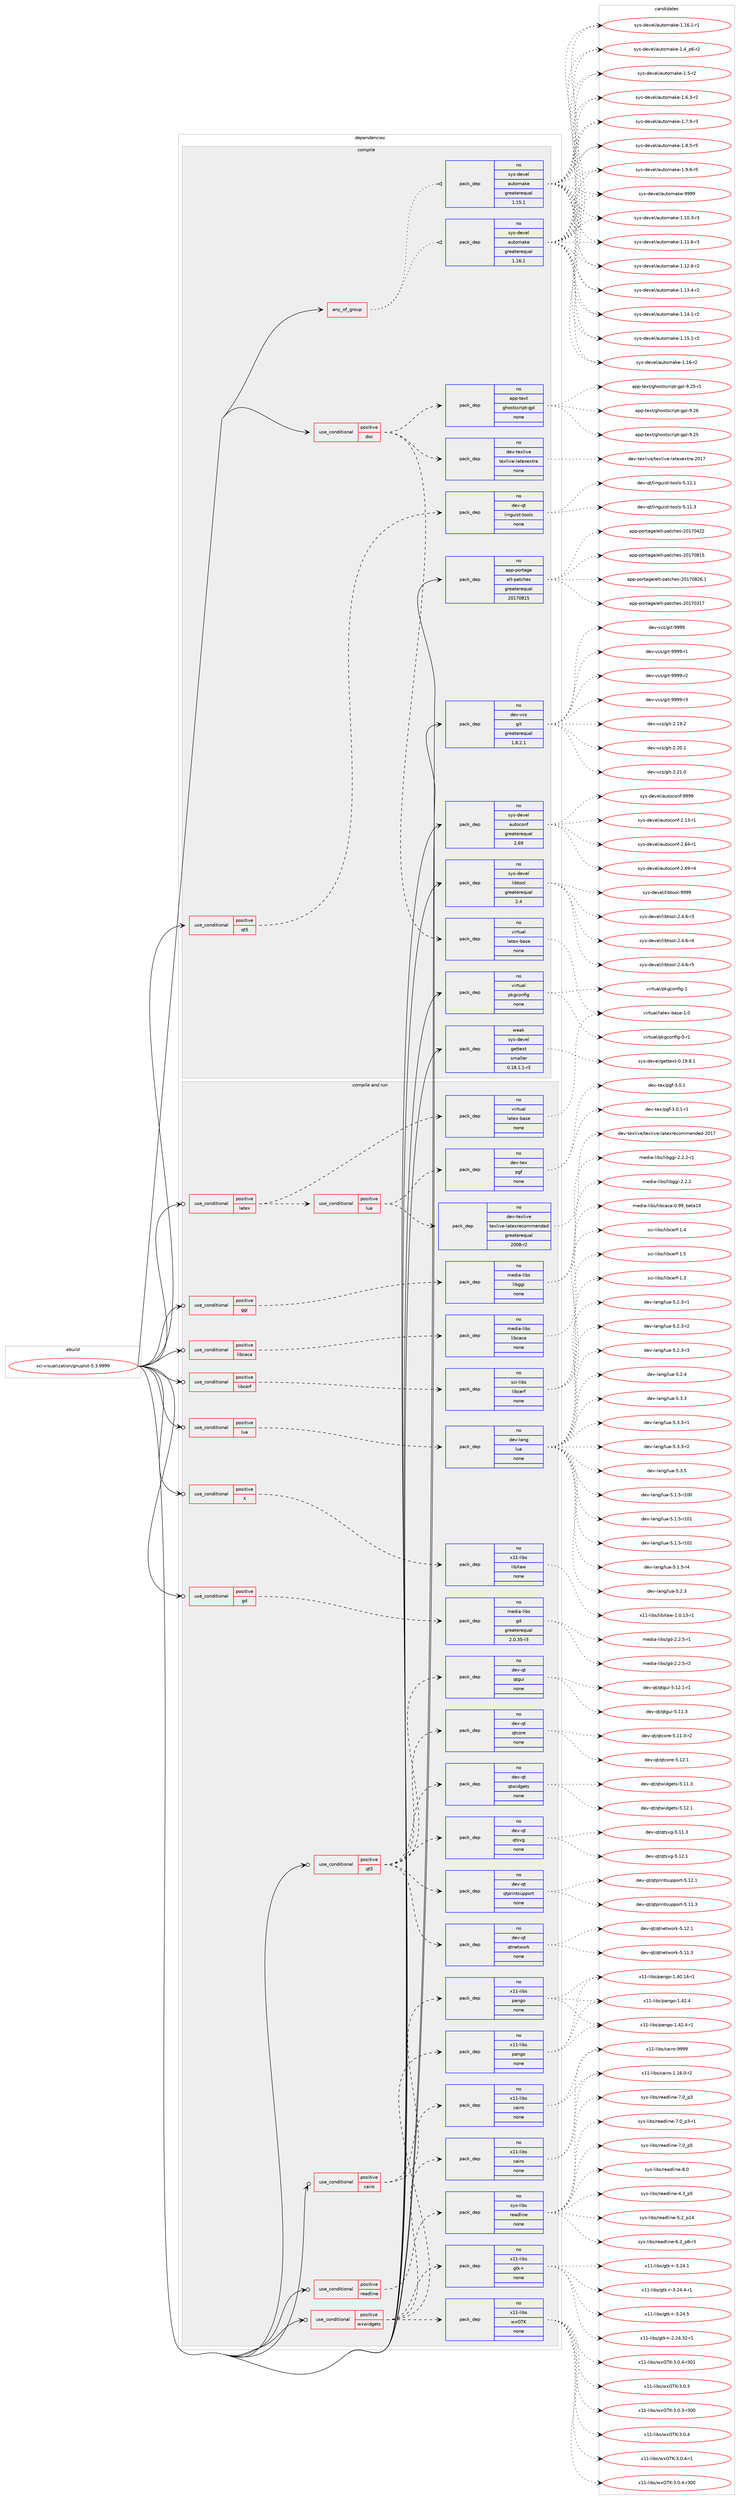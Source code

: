 digraph prolog {

# *************
# Graph options
# *************

newrank=true;
concentrate=true;
compound=true;
graph [rankdir=LR,fontname=Helvetica,fontsize=10,ranksep=1.5];#, ranksep=2.5, nodesep=0.2];
edge  [arrowhead=vee];
node  [fontname=Helvetica,fontsize=10];

# **********
# The ebuild
# **********

subgraph cluster_leftcol {
color=gray;
rank=same;
label=<<i>ebuild</i>>;
id [label="sci-visualization/gnuplot-5.3.9999", color=red, width=4, href="../sci-visualization/gnuplot-5.3.9999.svg"];
}

# ****************
# The dependencies
# ****************

subgraph cluster_midcol {
color=gray;
label=<<i>dependencies</i>>;
subgraph cluster_compile {
fillcolor="#eeeeee";
style=filled;
label=<<i>compile</i>>;
subgraph any27059 {
dependency1701945 [label=<<TABLE BORDER="0" CELLBORDER="1" CELLSPACING="0" CELLPADDING="4"><TR><TD CELLPADDING="10">any_of_group</TD></TR></TABLE>>, shape=none, color=red];subgraph pack1218554 {
dependency1701946 [label=<<TABLE BORDER="0" CELLBORDER="1" CELLSPACING="0" CELLPADDING="4" WIDTH="220"><TR><TD ROWSPAN="6" CELLPADDING="30">pack_dep</TD></TR><TR><TD WIDTH="110">no</TD></TR><TR><TD>sys-devel</TD></TR><TR><TD>automake</TD></TR><TR><TD>greaterequal</TD></TR><TR><TD>1.16.1</TD></TR></TABLE>>, shape=none, color=blue];
}
dependency1701945:e -> dependency1701946:w [weight=20,style="dotted",arrowhead="oinv"];
subgraph pack1218555 {
dependency1701947 [label=<<TABLE BORDER="0" CELLBORDER="1" CELLSPACING="0" CELLPADDING="4" WIDTH="220"><TR><TD ROWSPAN="6" CELLPADDING="30">pack_dep</TD></TR><TR><TD WIDTH="110">no</TD></TR><TR><TD>sys-devel</TD></TR><TR><TD>automake</TD></TR><TR><TD>greaterequal</TD></TR><TR><TD>1.15.1</TD></TR></TABLE>>, shape=none, color=blue];
}
dependency1701945:e -> dependency1701947:w [weight=20,style="dotted",arrowhead="oinv"];
}
id:e -> dependency1701945:w [weight=20,style="solid",arrowhead="vee"];
subgraph cond455480 {
dependency1701948 [label=<<TABLE BORDER="0" CELLBORDER="1" CELLSPACING="0" CELLPADDING="4"><TR><TD ROWSPAN="3" CELLPADDING="10">use_conditional</TD></TR><TR><TD>positive</TD></TR><TR><TD>doc</TD></TR></TABLE>>, shape=none, color=red];
subgraph pack1218556 {
dependency1701949 [label=<<TABLE BORDER="0" CELLBORDER="1" CELLSPACING="0" CELLPADDING="4" WIDTH="220"><TR><TD ROWSPAN="6" CELLPADDING="30">pack_dep</TD></TR><TR><TD WIDTH="110">no</TD></TR><TR><TD>virtual</TD></TR><TR><TD>latex-base</TD></TR><TR><TD>none</TD></TR><TR><TD></TD></TR></TABLE>>, shape=none, color=blue];
}
dependency1701948:e -> dependency1701949:w [weight=20,style="dashed",arrowhead="vee"];
subgraph pack1218557 {
dependency1701950 [label=<<TABLE BORDER="0" CELLBORDER="1" CELLSPACING="0" CELLPADDING="4" WIDTH="220"><TR><TD ROWSPAN="6" CELLPADDING="30">pack_dep</TD></TR><TR><TD WIDTH="110">no</TD></TR><TR><TD>dev-texlive</TD></TR><TR><TD>texlive-latexextra</TD></TR><TR><TD>none</TD></TR><TR><TD></TD></TR></TABLE>>, shape=none, color=blue];
}
dependency1701948:e -> dependency1701950:w [weight=20,style="dashed",arrowhead="vee"];
subgraph pack1218558 {
dependency1701951 [label=<<TABLE BORDER="0" CELLBORDER="1" CELLSPACING="0" CELLPADDING="4" WIDTH="220"><TR><TD ROWSPAN="6" CELLPADDING="30">pack_dep</TD></TR><TR><TD WIDTH="110">no</TD></TR><TR><TD>app-text</TD></TR><TR><TD>ghostscript-gpl</TD></TR><TR><TD>none</TD></TR><TR><TD></TD></TR></TABLE>>, shape=none, color=blue];
}
dependency1701948:e -> dependency1701951:w [weight=20,style="dashed",arrowhead="vee"];
}
id:e -> dependency1701948:w [weight=20,style="solid",arrowhead="vee"];
subgraph cond455481 {
dependency1701952 [label=<<TABLE BORDER="0" CELLBORDER="1" CELLSPACING="0" CELLPADDING="4"><TR><TD ROWSPAN="3" CELLPADDING="10">use_conditional</TD></TR><TR><TD>positive</TD></TR><TR><TD>qt5</TD></TR></TABLE>>, shape=none, color=red];
subgraph pack1218559 {
dependency1701953 [label=<<TABLE BORDER="0" CELLBORDER="1" CELLSPACING="0" CELLPADDING="4" WIDTH="220"><TR><TD ROWSPAN="6" CELLPADDING="30">pack_dep</TD></TR><TR><TD WIDTH="110">no</TD></TR><TR><TD>dev-qt</TD></TR><TR><TD>linguist-tools</TD></TR><TR><TD>none</TD></TR><TR><TD></TD></TR></TABLE>>, shape=none, color=blue];
}
dependency1701952:e -> dependency1701953:w [weight=20,style="dashed",arrowhead="vee"];
}
id:e -> dependency1701952:w [weight=20,style="solid",arrowhead="vee"];
subgraph pack1218560 {
dependency1701954 [label=<<TABLE BORDER="0" CELLBORDER="1" CELLSPACING="0" CELLPADDING="4" WIDTH="220"><TR><TD ROWSPAN="6" CELLPADDING="30">pack_dep</TD></TR><TR><TD WIDTH="110">no</TD></TR><TR><TD>app-portage</TD></TR><TR><TD>elt-patches</TD></TR><TR><TD>greaterequal</TD></TR><TR><TD>20170815</TD></TR></TABLE>>, shape=none, color=blue];
}
id:e -> dependency1701954:w [weight=20,style="solid",arrowhead="vee"];
subgraph pack1218561 {
dependency1701955 [label=<<TABLE BORDER="0" CELLBORDER="1" CELLSPACING="0" CELLPADDING="4" WIDTH="220"><TR><TD ROWSPAN="6" CELLPADDING="30">pack_dep</TD></TR><TR><TD WIDTH="110">no</TD></TR><TR><TD>dev-vcs</TD></TR><TR><TD>git</TD></TR><TR><TD>greaterequal</TD></TR><TR><TD>1.8.2.1</TD></TR></TABLE>>, shape=none, color=blue];
}
id:e -> dependency1701955:w [weight=20,style="solid",arrowhead="vee"];
subgraph pack1218562 {
dependency1701956 [label=<<TABLE BORDER="0" CELLBORDER="1" CELLSPACING="0" CELLPADDING="4" WIDTH="220"><TR><TD ROWSPAN="6" CELLPADDING="30">pack_dep</TD></TR><TR><TD WIDTH="110">no</TD></TR><TR><TD>sys-devel</TD></TR><TR><TD>autoconf</TD></TR><TR><TD>greaterequal</TD></TR><TR><TD>2.69</TD></TR></TABLE>>, shape=none, color=blue];
}
id:e -> dependency1701956:w [weight=20,style="solid",arrowhead="vee"];
subgraph pack1218563 {
dependency1701957 [label=<<TABLE BORDER="0" CELLBORDER="1" CELLSPACING="0" CELLPADDING="4" WIDTH="220"><TR><TD ROWSPAN="6" CELLPADDING="30">pack_dep</TD></TR><TR><TD WIDTH="110">no</TD></TR><TR><TD>sys-devel</TD></TR><TR><TD>libtool</TD></TR><TR><TD>greaterequal</TD></TR><TR><TD>2.4</TD></TR></TABLE>>, shape=none, color=blue];
}
id:e -> dependency1701957:w [weight=20,style="solid",arrowhead="vee"];
subgraph pack1218564 {
dependency1701958 [label=<<TABLE BORDER="0" CELLBORDER="1" CELLSPACING="0" CELLPADDING="4" WIDTH="220"><TR><TD ROWSPAN="6" CELLPADDING="30">pack_dep</TD></TR><TR><TD WIDTH="110">no</TD></TR><TR><TD>virtual</TD></TR><TR><TD>pkgconfig</TD></TR><TR><TD>none</TD></TR><TR><TD></TD></TR></TABLE>>, shape=none, color=blue];
}
id:e -> dependency1701958:w [weight=20,style="solid",arrowhead="vee"];
subgraph pack1218565 {
dependency1701959 [label=<<TABLE BORDER="0" CELLBORDER="1" CELLSPACING="0" CELLPADDING="4" WIDTH="220"><TR><TD ROWSPAN="6" CELLPADDING="30">pack_dep</TD></TR><TR><TD WIDTH="110">weak</TD></TR><TR><TD>sys-devel</TD></TR><TR><TD>gettext</TD></TR><TR><TD>smaller</TD></TR><TR><TD>0.18.1.1-r3</TD></TR></TABLE>>, shape=none, color=blue];
}
id:e -> dependency1701959:w [weight=20,style="solid",arrowhead="vee"];
}
subgraph cluster_compileandrun {
fillcolor="#eeeeee";
style=filled;
label=<<i>compile and run</i>>;
subgraph cond455482 {
dependency1701960 [label=<<TABLE BORDER="0" CELLBORDER="1" CELLSPACING="0" CELLPADDING="4"><TR><TD ROWSPAN="3" CELLPADDING="10">use_conditional</TD></TR><TR><TD>positive</TD></TR><TR><TD>X</TD></TR></TABLE>>, shape=none, color=red];
subgraph pack1218566 {
dependency1701961 [label=<<TABLE BORDER="0" CELLBORDER="1" CELLSPACING="0" CELLPADDING="4" WIDTH="220"><TR><TD ROWSPAN="6" CELLPADDING="30">pack_dep</TD></TR><TR><TD WIDTH="110">no</TD></TR><TR><TD>x11-libs</TD></TR><TR><TD>libXaw</TD></TR><TR><TD>none</TD></TR><TR><TD></TD></TR></TABLE>>, shape=none, color=blue];
}
dependency1701960:e -> dependency1701961:w [weight=20,style="dashed",arrowhead="vee"];
}
id:e -> dependency1701960:w [weight=20,style="solid",arrowhead="odotvee"];
subgraph cond455483 {
dependency1701962 [label=<<TABLE BORDER="0" CELLBORDER="1" CELLSPACING="0" CELLPADDING="4"><TR><TD ROWSPAN="3" CELLPADDING="10">use_conditional</TD></TR><TR><TD>positive</TD></TR><TR><TD>cairo</TD></TR></TABLE>>, shape=none, color=red];
subgraph pack1218567 {
dependency1701963 [label=<<TABLE BORDER="0" CELLBORDER="1" CELLSPACING="0" CELLPADDING="4" WIDTH="220"><TR><TD ROWSPAN="6" CELLPADDING="30">pack_dep</TD></TR><TR><TD WIDTH="110">no</TD></TR><TR><TD>x11-libs</TD></TR><TR><TD>cairo</TD></TR><TR><TD>none</TD></TR><TR><TD></TD></TR></TABLE>>, shape=none, color=blue];
}
dependency1701962:e -> dependency1701963:w [weight=20,style="dashed",arrowhead="vee"];
subgraph pack1218568 {
dependency1701964 [label=<<TABLE BORDER="0" CELLBORDER="1" CELLSPACING="0" CELLPADDING="4" WIDTH="220"><TR><TD ROWSPAN="6" CELLPADDING="30">pack_dep</TD></TR><TR><TD WIDTH="110">no</TD></TR><TR><TD>x11-libs</TD></TR><TR><TD>pango</TD></TR><TR><TD>none</TD></TR><TR><TD></TD></TR></TABLE>>, shape=none, color=blue];
}
dependency1701962:e -> dependency1701964:w [weight=20,style="dashed",arrowhead="vee"];
}
id:e -> dependency1701962:w [weight=20,style="solid",arrowhead="odotvee"];
subgraph cond455484 {
dependency1701965 [label=<<TABLE BORDER="0" CELLBORDER="1" CELLSPACING="0" CELLPADDING="4"><TR><TD ROWSPAN="3" CELLPADDING="10">use_conditional</TD></TR><TR><TD>positive</TD></TR><TR><TD>gd</TD></TR></TABLE>>, shape=none, color=red];
subgraph pack1218569 {
dependency1701966 [label=<<TABLE BORDER="0" CELLBORDER="1" CELLSPACING="0" CELLPADDING="4" WIDTH="220"><TR><TD ROWSPAN="6" CELLPADDING="30">pack_dep</TD></TR><TR><TD WIDTH="110">no</TD></TR><TR><TD>media-libs</TD></TR><TR><TD>gd</TD></TR><TR><TD>greaterequal</TD></TR><TR><TD>2.0.35-r3</TD></TR></TABLE>>, shape=none, color=blue];
}
dependency1701965:e -> dependency1701966:w [weight=20,style="dashed",arrowhead="vee"];
}
id:e -> dependency1701965:w [weight=20,style="solid",arrowhead="odotvee"];
subgraph cond455485 {
dependency1701967 [label=<<TABLE BORDER="0" CELLBORDER="1" CELLSPACING="0" CELLPADDING="4"><TR><TD ROWSPAN="3" CELLPADDING="10">use_conditional</TD></TR><TR><TD>positive</TD></TR><TR><TD>ggi</TD></TR></TABLE>>, shape=none, color=red];
subgraph pack1218570 {
dependency1701968 [label=<<TABLE BORDER="0" CELLBORDER="1" CELLSPACING="0" CELLPADDING="4" WIDTH="220"><TR><TD ROWSPAN="6" CELLPADDING="30">pack_dep</TD></TR><TR><TD WIDTH="110">no</TD></TR><TR><TD>media-libs</TD></TR><TR><TD>libggi</TD></TR><TR><TD>none</TD></TR><TR><TD></TD></TR></TABLE>>, shape=none, color=blue];
}
dependency1701967:e -> dependency1701968:w [weight=20,style="dashed",arrowhead="vee"];
}
id:e -> dependency1701967:w [weight=20,style="solid",arrowhead="odotvee"];
subgraph cond455486 {
dependency1701969 [label=<<TABLE BORDER="0" CELLBORDER="1" CELLSPACING="0" CELLPADDING="4"><TR><TD ROWSPAN="3" CELLPADDING="10">use_conditional</TD></TR><TR><TD>positive</TD></TR><TR><TD>latex</TD></TR></TABLE>>, shape=none, color=red];
subgraph pack1218571 {
dependency1701970 [label=<<TABLE BORDER="0" CELLBORDER="1" CELLSPACING="0" CELLPADDING="4" WIDTH="220"><TR><TD ROWSPAN="6" CELLPADDING="30">pack_dep</TD></TR><TR><TD WIDTH="110">no</TD></TR><TR><TD>virtual</TD></TR><TR><TD>latex-base</TD></TR><TR><TD>none</TD></TR><TR><TD></TD></TR></TABLE>>, shape=none, color=blue];
}
dependency1701969:e -> dependency1701970:w [weight=20,style="dashed",arrowhead="vee"];
subgraph cond455487 {
dependency1701971 [label=<<TABLE BORDER="0" CELLBORDER="1" CELLSPACING="0" CELLPADDING="4"><TR><TD ROWSPAN="3" CELLPADDING="10">use_conditional</TD></TR><TR><TD>positive</TD></TR><TR><TD>lua</TD></TR></TABLE>>, shape=none, color=red];
subgraph pack1218572 {
dependency1701972 [label=<<TABLE BORDER="0" CELLBORDER="1" CELLSPACING="0" CELLPADDING="4" WIDTH="220"><TR><TD ROWSPAN="6" CELLPADDING="30">pack_dep</TD></TR><TR><TD WIDTH="110">no</TD></TR><TR><TD>dev-tex</TD></TR><TR><TD>pgf</TD></TR><TR><TD>none</TD></TR><TR><TD></TD></TR></TABLE>>, shape=none, color=blue];
}
dependency1701971:e -> dependency1701972:w [weight=20,style="dashed",arrowhead="vee"];
subgraph pack1218573 {
dependency1701973 [label=<<TABLE BORDER="0" CELLBORDER="1" CELLSPACING="0" CELLPADDING="4" WIDTH="220"><TR><TD ROWSPAN="6" CELLPADDING="30">pack_dep</TD></TR><TR><TD WIDTH="110">no</TD></TR><TR><TD>dev-texlive</TD></TR><TR><TD>texlive-latexrecommended</TD></TR><TR><TD>greaterequal</TD></TR><TR><TD>2008-r2</TD></TR></TABLE>>, shape=none, color=blue];
}
dependency1701971:e -> dependency1701973:w [weight=20,style="dashed",arrowhead="vee"];
}
dependency1701969:e -> dependency1701971:w [weight=20,style="dashed",arrowhead="vee"];
}
id:e -> dependency1701969:w [weight=20,style="solid",arrowhead="odotvee"];
subgraph cond455488 {
dependency1701974 [label=<<TABLE BORDER="0" CELLBORDER="1" CELLSPACING="0" CELLPADDING="4"><TR><TD ROWSPAN="3" CELLPADDING="10">use_conditional</TD></TR><TR><TD>positive</TD></TR><TR><TD>libcaca</TD></TR></TABLE>>, shape=none, color=red];
subgraph pack1218574 {
dependency1701975 [label=<<TABLE BORDER="0" CELLBORDER="1" CELLSPACING="0" CELLPADDING="4" WIDTH="220"><TR><TD ROWSPAN="6" CELLPADDING="30">pack_dep</TD></TR><TR><TD WIDTH="110">no</TD></TR><TR><TD>media-libs</TD></TR><TR><TD>libcaca</TD></TR><TR><TD>none</TD></TR><TR><TD></TD></TR></TABLE>>, shape=none, color=blue];
}
dependency1701974:e -> dependency1701975:w [weight=20,style="dashed",arrowhead="vee"];
}
id:e -> dependency1701974:w [weight=20,style="solid",arrowhead="odotvee"];
subgraph cond455489 {
dependency1701976 [label=<<TABLE BORDER="0" CELLBORDER="1" CELLSPACING="0" CELLPADDING="4"><TR><TD ROWSPAN="3" CELLPADDING="10">use_conditional</TD></TR><TR><TD>positive</TD></TR><TR><TD>libcerf</TD></TR></TABLE>>, shape=none, color=red];
subgraph pack1218575 {
dependency1701977 [label=<<TABLE BORDER="0" CELLBORDER="1" CELLSPACING="0" CELLPADDING="4" WIDTH="220"><TR><TD ROWSPAN="6" CELLPADDING="30">pack_dep</TD></TR><TR><TD WIDTH="110">no</TD></TR><TR><TD>sci-libs</TD></TR><TR><TD>libcerf</TD></TR><TR><TD>none</TD></TR><TR><TD></TD></TR></TABLE>>, shape=none, color=blue];
}
dependency1701976:e -> dependency1701977:w [weight=20,style="dashed",arrowhead="vee"];
}
id:e -> dependency1701976:w [weight=20,style="solid",arrowhead="odotvee"];
subgraph cond455490 {
dependency1701978 [label=<<TABLE BORDER="0" CELLBORDER="1" CELLSPACING="0" CELLPADDING="4"><TR><TD ROWSPAN="3" CELLPADDING="10">use_conditional</TD></TR><TR><TD>positive</TD></TR><TR><TD>lua</TD></TR></TABLE>>, shape=none, color=red];
subgraph pack1218576 {
dependency1701979 [label=<<TABLE BORDER="0" CELLBORDER="1" CELLSPACING="0" CELLPADDING="4" WIDTH="220"><TR><TD ROWSPAN="6" CELLPADDING="30">pack_dep</TD></TR><TR><TD WIDTH="110">no</TD></TR><TR><TD>dev-lang</TD></TR><TR><TD>lua</TD></TR><TR><TD>none</TD></TR><TR><TD></TD></TR></TABLE>>, shape=none, color=blue];
}
dependency1701978:e -> dependency1701979:w [weight=20,style="dashed",arrowhead="vee"];
}
id:e -> dependency1701978:w [weight=20,style="solid",arrowhead="odotvee"];
subgraph cond455491 {
dependency1701980 [label=<<TABLE BORDER="0" CELLBORDER="1" CELLSPACING="0" CELLPADDING="4"><TR><TD ROWSPAN="3" CELLPADDING="10">use_conditional</TD></TR><TR><TD>positive</TD></TR><TR><TD>qt5</TD></TR></TABLE>>, shape=none, color=red];
subgraph pack1218577 {
dependency1701981 [label=<<TABLE BORDER="0" CELLBORDER="1" CELLSPACING="0" CELLPADDING="4" WIDTH="220"><TR><TD ROWSPAN="6" CELLPADDING="30">pack_dep</TD></TR><TR><TD WIDTH="110">no</TD></TR><TR><TD>dev-qt</TD></TR><TR><TD>qtcore</TD></TR><TR><TD>none</TD></TR><TR><TD></TD></TR></TABLE>>, shape=none, color=blue];
}
dependency1701980:e -> dependency1701981:w [weight=20,style="dashed",arrowhead="vee"];
subgraph pack1218578 {
dependency1701982 [label=<<TABLE BORDER="0" CELLBORDER="1" CELLSPACING="0" CELLPADDING="4" WIDTH="220"><TR><TD ROWSPAN="6" CELLPADDING="30">pack_dep</TD></TR><TR><TD WIDTH="110">no</TD></TR><TR><TD>dev-qt</TD></TR><TR><TD>qtgui</TD></TR><TR><TD>none</TD></TR><TR><TD></TD></TR></TABLE>>, shape=none, color=blue];
}
dependency1701980:e -> dependency1701982:w [weight=20,style="dashed",arrowhead="vee"];
subgraph pack1218579 {
dependency1701983 [label=<<TABLE BORDER="0" CELLBORDER="1" CELLSPACING="0" CELLPADDING="4" WIDTH="220"><TR><TD ROWSPAN="6" CELLPADDING="30">pack_dep</TD></TR><TR><TD WIDTH="110">no</TD></TR><TR><TD>dev-qt</TD></TR><TR><TD>qtnetwork</TD></TR><TR><TD>none</TD></TR><TR><TD></TD></TR></TABLE>>, shape=none, color=blue];
}
dependency1701980:e -> dependency1701983:w [weight=20,style="dashed",arrowhead="vee"];
subgraph pack1218580 {
dependency1701984 [label=<<TABLE BORDER="0" CELLBORDER="1" CELLSPACING="0" CELLPADDING="4" WIDTH="220"><TR><TD ROWSPAN="6" CELLPADDING="30">pack_dep</TD></TR><TR><TD WIDTH="110">no</TD></TR><TR><TD>dev-qt</TD></TR><TR><TD>qtprintsupport</TD></TR><TR><TD>none</TD></TR><TR><TD></TD></TR></TABLE>>, shape=none, color=blue];
}
dependency1701980:e -> dependency1701984:w [weight=20,style="dashed",arrowhead="vee"];
subgraph pack1218581 {
dependency1701985 [label=<<TABLE BORDER="0" CELLBORDER="1" CELLSPACING="0" CELLPADDING="4" WIDTH="220"><TR><TD ROWSPAN="6" CELLPADDING="30">pack_dep</TD></TR><TR><TD WIDTH="110">no</TD></TR><TR><TD>dev-qt</TD></TR><TR><TD>qtsvg</TD></TR><TR><TD>none</TD></TR><TR><TD></TD></TR></TABLE>>, shape=none, color=blue];
}
dependency1701980:e -> dependency1701985:w [weight=20,style="dashed",arrowhead="vee"];
subgraph pack1218582 {
dependency1701986 [label=<<TABLE BORDER="0" CELLBORDER="1" CELLSPACING="0" CELLPADDING="4" WIDTH="220"><TR><TD ROWSPAN="6" CELLPADDING="30">pack_dep</TD></TR><TR><TD WIDTH="110">no</TD></TR><TR><TD>dev-qt</TD></TR><TR><TD>qtwidgets</TD></TR><TR><TD>none</TD></TR><TR><TD></TD></TR></TABLE>>, shape=none, color=blue];
}
dependency1701980:e -> dependency1701986:w [weight=20,style="dashed",arrowhead="vee"];
}
id:e -> dependency1701980:w [weight=20,style="solid",arrowhead="odotvee"];
subgraph cond455492 {
dependency1701987 [label=<<TABLE BORDER="0" CELLBORDER="1" CELLSPACING="0" CELLPADDING="4"><TR><TD ROWSPAN="3" CELLPADDING="10">use_conditional</TD></TR><TR><TD>positive</TD></TR><TR><TD>readline</TD></TR></TABLE>>, shape=none, color=red];
subgraph pack1218583 {
dependency1701988 [label=<<TABLE BORDER="0" CELLBORDER="1" CELLSPACING="0" CELLPADDING="4" WIDTH="220"><TR><TD ROWSPAN="6" CELLPADDING="30">pack_dep</TD></TR><TR><TD WIDTH="110">no</TD></TR><TR><TD>sys-libs</TD></TR><TR><TD>readline</TD></TR><TR><TD>none</TD></TR><TR><TD></TD></TR></TABLE>>, shape=none, color=blue];
}
dependency1701987:e -> dependency1701988:w [weight=20,style="dashed",arrowhead="vee"];
}
id:e -> dependency1701987:w [weight=20,style="solid",arrowhead="odotvee"];
subgraph cond455493 {
dependency1701989 [label=<<TABLE BORDER="0" CELLBORDER="1" CELLSPACING="0" CELLPADDING="4"><TR><TD ROWSPAN="3" CELLPADDING="10">use_conditional</TD></TR><TR><TD>positive</TD></TR><TR><TD>wxwidgets</TD></TR></TABLE>>, shape=none, color=red];
subgraph pack1218584 {
dependency1701990 [label=<<TABLE BORDER="0" CELLBORDER="1" CELLSPACING="0" CELLPADDING="4" WIDTH="220"><TR><TD ROWSPAN="6" CELLPADDING="30">pack_dep</TD></TR><TR><TD WIDTH="110">no</TD></TR><TR><TD>x11-libs</TD></TR><TR><TD>wxGTK</TD></TR><TR><TD>none</TD></TR><TR><TD></TD></TR></TABLE>>, shape=none, color=blue];
}
dependency1701989:e -> dependency1701990:w [weight=20,style="dashed",arrowhead="vee"];
subgraph pack1218585 {
dependency1701991 [label=<<TABLE BORDER="0" CELLBORDER="1" CELLSPACING="0" CELLPADDING="4" WIDTH="220"><TR><TD ROWSPAN="6" CELLPADDING="30">pack_dep</TD></TR><TR><TD WIDTH="110">no</TD></TR><TR><TD>x11-libs</TD></TR><TR><TD>cairo</TD></TR><TR><TD>none</TD></TR><TR><TD></TD></TR></TABLE>>, shape=none, color=blue];
}
dependency1701989:e -> dependency1701991:w [weight=20,style="dashed",arrowhead="vee"];
subgraph pack1218586 {
dependency1701992 [label=<<TABLE BORDER="0" CELLBORDER="1" CELLSPACING="0" CELLPADDING="4" WIDTH="220"><TR><TD ROWSPAN="6" CELLPADDING="30">pack_dep</TD></TR><TR><TD WIDTH="110">no</TD></TR><TR><TD>x11-libs</TD></TR><TR><TD>pango</TD></TR><TR><TD>none</TD></TR><TR><TD></TD></TR></TABLE>>, shape=none, color=blue];
}
dependency1701989:e -> dependency1701992:w [weight=20,style="dashed",arrowhead="vee"];
subgraph pack1218587 {
dependency1701993 [label=<<TABLE BORDER="0" CELLBORDER="1" CELLSPACING="0" CELLPADDING="4" WIDTH="220"><TR><TD ROWSPAN="6" CELLPADDING="30">pack_dep</TD></TR><TR><TD WIDTH="110">no</TD></TR><TR><TD>x11-libs</TD></TR><TR><TD>gtk+</TD></TR><TR><TD>none</TD></TR><TR><TD></TD></TR></TABLE>>, shape=none, color=blue];
}
dependency1701989:e -> dependency1701993:w [weight=20,style="dashed",arrowhead="vee"];
}
id:e -> dependency1701989:w [weight=20,style="solid",arrowhead="odotvee"];
}
subgraph cluster_run {
fillcolor="#eeeeee";
style=filled;
label=<<i>run</i>>;
}
}

# **************
# The candidates
# **************

subgraph cluster_choices {
rank=same;
color=gray;
label=<<i>candidates</i>>;

subgraph choice1218554 {
color=black;
nodesep=1;
choice11512111545100101118101108479711711611110997107101454946494846514511451 [label="sys-devel/automake-1.10.3-r3", color=red, width=4,href="../sys-devel/automake-1.10.3-r3.svg"];
choice11512111545100101118101108479711711611110997107101454946494946544511451 [label="sys-devel/automake-1.11.6-r3", color=red, width=4,href="../sys-devel/automake-1.11.6-r3.svg"];
choice11512111545100101118101108479711711611110997107101454946495046544511450 [label="sys-devel/automake-1.12.6-r2", color=red, width=4,href="../sys-devel/automake-1.12.6-r2.svg"];
choice11512111545100101118101108479711711611110997107101454946495146524511450 [label="sys-devel/automake-1.13.4-r2", color=red, width=4,href="../sys-devel/automake-1.13.4-r2.svg"];
choice11512111545100101118101108479711711611110997107101454946495246494511450 [label="sys-devel/automake-1.14.1-r2", color=red, width=4,href="../sys-devel/automake-1.14.1-r2.svg"];
choice11512111545100101118101108479711711611110997107101454946495346494511450 [label="sys-devel/automake-1.15.1-r2", color=red, width=4,href="../sys-devel/automake-1.15.1-r2.svg"];
choice1151211154510010111810110847971171161111099710710145494649544511450 [label="sys-devel/automake-1.16-r2", color=red, width=4,href="../sys-devel/automake-1.16-r2.svg"];
choice11512111545100101118101108479711711611110997107101454946495446494511449 [label="sys-devel/automake-1.16.1-r1", color=red, width=4,href="../sys-devel/automake-1.16.1-r1.svg"];
choice115121115451001011181011084797117116111109971071014549465295112544511450 [label="sys-devel/automake-1.4_p6-r2", color=red, width=4,href="../sys-devel/automake-1.4_p6-r2.svg"];
choice11512111545100101118101108479711711611110997107101454946534511450 [label="sys-devel/automake-1.5-r2", color=red, width=4,href="../sys-devel/automake-1.5-r2.svg"];
choice115121115451001011181011084797117116111109971071014549465446514511450 [label="sys-devel/automake-1.6.3-r2", color=red, width=4,href="../sys-devel/automake-1.6.3-r2.svg"];
choice115121115451001011181011084797117116111109971071014549465546574511451 [label="sys-devel/automake-1.7.9-r3", color=red, width=4,href="../sys-devel/automake-1.7.9-r3.svg"];
choice115121115451001011181011084797117116111109971071014549465646534511453 [label="sys-devel/automake-1.8.5-r5", color=red, width=4,href="../sys-devel/automake-1.8.5-r5.svg"];
choice115121115451001011181011084797117116111109971071014549465746544511453 [label="sys-devel/automake-1.9.6-r5", color=red, width=4,href="../sys-devel/automake-1.9.6-r5.svg"];
choice115121115451001011181011084797117116111109971071014557575757 [label="sys-devel/automake-9999", color=red, width=4,href="../sys-devel/automake-9999.svg"];
dependency1701946:e -> choice11512111545100101118101108479711711611110997107101454946494846514511451:w [style=dotted,weight="100"];
dependency1701946:e -> choice11512111545100101118101108479711711611110997107101454946494946544511451:w [style=dotted,weight="100"];
dependency1701946:e -> choice11512111545100101118101108479711711611110997107101454946495046544511450:w [style=dotted,weight="100"];
dependency1701946:e -> choice11512111545100101118101108479711711611110997107101454946495146524511450:w [style=dotted,weight="100"];
dependency1701946:e -> choice11512111545100101118101108479711711611110997107101454946495246494511450:w [style=dotted,weight="100"];
dependency1701946:e -> choice11512111545100101118101108479711711611110997107101454946495346494511450:w [style=dotted,weight="100"];
dependency1701946:e -> choice1151211154510010111810110847971171161111099710710145494649544511450:w [style=dotted,weight="100"];
dependency1701946:e -> choice11512111545100101118101108479711711611110997107101454946495446494511449:w [style=dotted,weight="100"];
dependency1701946:e -> choice115121115451001011181011084797117116111109971071014549465295112544511450:w [style=dotted,weight="100"];
dependency1701946:e -> choice11512111545100101118101108479711711611110997107101454946534511450:w [style=dotted,weight="100"];
dependency1701946:e -> choice115121115451001011181011084797117116111109971071014549465446514511450:w [style=dotted,weight="100"];
dependency1701946:e -> choice115121115451001011181011084797117116111109971071014549465546574511451:w [style=dotted,weight="100"];
dependency1701946:e -> choice115121115451001011181011084797117116111109971071014549465646534511453:w [style=dotted,weight="100"];
dependency1701946:e -> choice115121115451001011181011084797117116111109971071014549465746544511453:w [style=dotted,weight="100"];
dependency1701946:e -> choice115121115451001011181011084797117116111109971071014557575757:w [style=dotted,weight="100"];
}
subgraph choice1218555 {
color=black;
nodesep=1;
choice11512111545100101118101108479711711611110997107101454946494846514511451 [label="sys-devel/automake-1.10.3-r3", color=red, width=4,href="../sys-devel/automake-1.10.3-r3.svg"];
choice11512111545100101118101108479711711611110997107101454946494946544511451 [label="sys-devel/automake-1.11.6-r3", color=red, width=4,href="../sys-devel/automake-1.11.6-r3.svg"];
choice11512111545100101118101108479711711611110997107101454946495046544511450 [label="sys-devel/automake-1.12.6-r2", color=red, width=4,href="../sys-devel/automake-1.12.6-r2.svg"];
choice11512111545100101118101108479711711611110997107101454946495146524511450 [label="sys-devel/automake-1.13.4-r2", color=red, width=4,href="../sys-devel/automake-1.13.4-r2.svg"];
choice11512111545100101118101108479711711611110997107101454946495246494511450 [label="sys-devel/automake-1.14.1-r2", color=red, width=4,href="../sys-devel/automake-1.14.1-r2.svg"];
choice11512111545100101118101108479711711611110997107101454946495346494511450 [label="sys-devel/automake-1.15.1-r2", color=red, width=4,href="../sys-devel/automake-1.15.1-r2.svg"];
choice1151211154510010111810110847971171161111099710710145494649544511450 [label="sys-devel/automake-1.16-r2", color=red, width=4,href="../sys-devel/automake-1.16-r2.svg"];
choice11512111545100101118101108479711711611110997107101454946495446494511449 [label="sys-devel/automake-1.16.1-r1", color=red, width=4,href="../sys-devel/automake-1.16.1-r1.svg"];
choice115121115451001011181011084797117116111109971071014549465295112544511450 [label="sys-devel/automake-1.4_p6-r2", color=red, width=4,href="../sys-devel/automake-1.4_p6-r2.svg"];
choice11512111545100101118101108479711711611110997107101454946534511450 [label="sys-devel/automake-1.5-r2", color=red, width=4,href="../sys-devel/automake-1.5-r2.svg"];
choice115121115451001011181011084797117116111109971071014549465446514511450 [label="sys-devel/automake-1.6.3-r2", color=red, width=4,href="../sys-devel/automake-1.6.3-r2.svg"];
choice115121115451001011181011084797117116111109971071014549465546574511451 [label="sys-devel/automake-1.7.9-r3", color=red, width=4,href="../sys-devel/automake-1.7.9-r3.svg"];
choice115121115451001011181011084797117116111109971071014549465646534511453 [label="sys-devel/automake-1.8.5-r5", color=red, width=4,href="../sys-devel/automake-1.8.5-r5.svg"];
choice115121115451001011181011084797117116111109971071014549465746544511453 [label="sys-devel/automake-1.9.6-r5", color=red, width=4,href="../sys-devel/automake-1.9.6-r5.svg"];
choice115121115451001011181011084797117116111109971071014557575757 [label="sys-devel/automake-9999", color=red, width=4,href="../sys-devel/automake-9999.svg"];
dependency1701947:e -> choice11512111545100101118101108479711711611110997107101454946494846514511451:w [style=dotted,weight="100"];
dependency1701947:e -> choice11512111545100101118101108479711711611110997107101454946494946544511451:w [style=dotted,weight="100"];
dependency1701947:e -> choice11512111545100101118101108479711711611110997107101454946495046544511450:w [style=dotted,weight="100"];
dependency1701947:e -> choice11512111545100101118101108479711711611110997107101454946495146524511450:w [style=dotted,weight="100"];
dependency1701947:e -> choice11512111545100101118101108479711711611110997107101454946495246494511450:w [style=dotted,weight="100"];
dependency1701947:e -> choice11512111545100101118101108479711711611110997107101454946495346494511450:w [style=dotted,weight="100"];
dependency1701947:e -> choice1151211154510010111810110847971171161111099710710145494649544511450:w [style=dotted,weight="100"];
dependency1701947:e -> choice11512111545100101118101108479711711611110997107101454946495446494511449:w [style=dotted,weight="100"];
dependency1701947:e -> choice115121115451001011181011084797117116111109971071014549465295112544511450:w [style=dotted,weight="100"];
dependency1701947:e -> choice11512111545100101118101108479711711611110997107101454946534511450:w [style=dotted,weight="100"];
dependency1701947:e -> choice115121115451001011181011084797117116111109971071014549465446514511450:w [style=dotted,weight="100"];
dependency1701947:e -> choice115121115451001011181011084797117116111109971071014549465546574511451:w [style=dotted,weight="100"];
dependency1701947:e -> choice115121115451001011181011084797117116111109971071014549465646534511453:w [style=dotted,weight="100"];
dependency1701947:e -> choice115121115451001011181011084797117116111109971071014549465746544511453:w [style=dotted,weight="100"];
dependency1701947:e -> choice115121115451001011181011084797117116111109971071014557575757:w [style=dotted,weight="100"];
}
subgraph choice1218556 {
color=black;
nodesep=1;
choice11810511411611797108471089711610112045989711510145494648 [label="virtual/latex-base-1.0", color=red, width=4,href="../virtual/latex-base-1.0.svg"];
dependency1701949:e -> choice11810511411611797108471089711610112045989711510145494648:w [style=dotted,weight="100"];
}
subgraph choice1218557 {
color=black;
nodesep=1;
choice10010111845116101120108105118101471161011201081051181014510897116101120101120116114974550484955 [label="dev-texlive/texlive-latexextra-2017", color=red, width=4,href="../dev-texlive/texlive-latexextra-2017.svg"];
dependency1701950:e -> choice10010111845116101120108105118101471161011201081051181014510897116101120101120116114974550484955:w [style=dotted,weight="100"];
}
subgraph choice1218558 {
color=black;
nodesep=1;
choice97112112451161011201164710310411111511611599114105112116451031121084557465053 [label="app-text/ghostscript-gpl-9.25", color=red, width=4,href="../app-text/ghostscript-gpl-9.25.svg"];
choice971121124511610112011647103104111115116115991141051121164510311210845574650534511449 [label="app-text/ghostscript-gpl-9.25-r1", color=red, width=4,href="../app-text/ghostscript-gpl-9.25-r1.svg"];
choice97112112451161011201164710310411111511611599114105112116451031121084557465054 [label="app-text/ghostscript-gpl-9.26", color=red, width=4,href="../app-text/ghostscript-gpl-9.26.svg"];
dependency1701951:e -> choice97112112451161011201164710310411111511611599114105112116451031121084557465053:w [style=dotted,weight="100"];
dependency1701951:e -> choice971121124511610112011647103104111115116115991141051121164510311210845574650534511449:w [style=dotted,weight="100"];
dependency1701951:e -> choice97112112451161011201164710310411111511611599114105112116451031121084557465054:w [style=dotted,weight="100"];
}
subgraph choice1218559 {
color=black;
nodesep=1;
choice10010111845113116471081051101031171051151164511611111110811545534649494651 [label="dev-qt/linguist-tools-5.11.3", color=red, width=4,href="../dev-qt/linguist-tools-5.11.3.svg"];
choice10010111845113116471081051101031171051151164511611111110811545534649504649 [label="dev-qt/linguist-tools-5.12.1", color=red, width=4,href="../dev-qt/linguist-tools-5.12.1.svg"];
dependency1701953:e -> choice10010111845113116471081051101031171051151164511611111110811545534649494651:w [style=dotted,weight="100"];
dependency1701953:e -> choice10010111845113116471081051101031171051151164511611111110811545534649504649:w [style=dotted,weight="100"];
}
subgraph choice1218560 {
color=black;
nodesep=1;
choice97112112451121111141169710310147101108116451129711699104101115455048495548514955 [label="app-portage/elt-patches-20170317", color=red, width=4,href="../app-portage/elt-patches-20170317.svg"];
choice97112112451121111141169710310147101108116451129711699104101115455048495548525050 [label="app-portage/elt-patches-20170422", color=red, width=4,href="../app-portage/elt-patches-20170422.svg"];
choice97112112451121111141169710310147101108116451129711699104101115455048495548564953 [label="app-portage/elt-patches-20170815", color=red, width=4,href="../app-portage/elt-patches-20170815.svg"];
choice971121124511211111411697103101471011081164511297116991041011154550484955485650544649 [label="app-portage/elt-patches-20170826.1", color=red, width=4,href="../app-portage/elt-patches-20170826.1.svg"];
dependency1701954:e -> choice97112112451121111141169710310147101108116451129711699104101115455048495548514955:w [style=dotted,weight="100"];
dependency1701954:e -> choice97112112451121111141169710310147101108116451129711699104101115455048495548525050:w [style=dotted,weight="100"];
dependency1701954:e -> choice97112112451121111141169710310147101108116451129711699104101115455048495548564953:w [style=dotted,weight="100"];
dependency1701954:e -> choice971121124511211111411697103101471011081164511297116991041011154550484955485650544649:w [style=dotted,weight="100"];
}
subgraph choice1218561 {
color=black;
nodesep=1;
choice10010111845118991154710310511645504649574650 [label="dev-vcs/git-2.19.2", color=red, width=4,href="../dev-vcs/git-2.19.2.svg"];
choice10010111845118991154710310511645504650484649 [label="dev-vcs/git-2.20.1", color=red, width=4,href="../dev-vcs/git-2.20.1.svg"];
choice10010111845118991154710310511645504650494648 [label="dev-vcs/git-2.21.0", color=red, width=4,href="../dev-vcs/git-2.21.0.svg"];
choice1001011184511899115471031051164557575757 [label="dev-vcs/git-9999", color=red, width=4,href="../dev-vcs/git-9999.svg"];
choice10010111845118991154710310511645575757574511449 [label="dev-vcs/git-9999-r1", color=red, width=4,href="../dev-vcs/git-9999-r1.svg"];
choice10010111845118991154710310511645575757574511450 [label="dev-vcs/git-9999-r2", color=red, width=4,href="../dev-vcs/git-9999-r2.svg"];
choice10010111845118991154710310511645575757574511451 [label="dev-vcs/git-9999-r3", color=red, width=4,href="../dev-vcs/git-9999-r3.svg"];
dependency1701955:e -> choice10010111845118991154710310511645504649574650:w [style=dotted,weight="100"];
dependency1701955:e -> choice10010111845118991154710310511645504650484649:w [style=dotted,weight="100"];
dependency1701955:e -> choice10010111845118991154710310511645504650494648:w [style=dotted,weight="100"];
dependency1701955:e -> choice1001011184511899115471031051164557575757:w [style=dotted,weight="100"];
dependency1701955:e -> choice10010111845118991154710310511645575757574511449:w [style=dotted,weight="100"];
dependency1701955:e -> choice10010111845118991154710310511645575757574511450:w [style=dotted,weight="100"];
dependency1701955:e -> choice10010111845118991154710310511645575757574511451:w [style=dotted,weight="100"];
}
subgraph choice1218562 {
color=black;
nodesep=1;
choice1151211154510010111810110847971171161119911111010245504649514511449 [label="sys-devel/autoconf-2.13-r1", color=red, width=4,href="../sys-devel/autoconf-2.13-r1.svg"];
choice1151211154510010111810110847971171161119911111010245504654524511449 [label="sys-devel/autoconf-2.64-r1", color=red, width=4,href="../sys-devel/autoconf-2.64-r1.svg"];
choice1151211154510010111810110847971171161119911111010245504654574511452 [label="sys-devel/autoconf-2.69-r4", color=red, width=4,href="../sys-devel/autoconf-2.69-r4.svg"];
choice115121115451001011181011084797117116111991111101024557575757 [label="sys-devel/autoconf-9999", color=red, width=4,href="../sys-devel/autoconf-9999.svg"];
dependency1701956:e -> choice1151211154510010111810110847971171161119911111010245504649514511449:w [style=dotted,weight="100"];
dependency1701956:e -> choice1151211154510010111810110847971171161119911111010245504654524511449:w [style=dotted,weight="100"];
dependency1701956:e -> choice1151211154510010111810110847971171161119911111010245504654574511452:w [style=dotted,weight="100"];
dependency1701956:e -> choice115121115451001011181011084797117116111991111101024557575757:w [style=dotted,weight="100"];
}
subgraph choice1218563 {
color=black;
nodesep=1;
choice1151211154510010111810110847108105981161111111084550465246544511451 [label="sys-devel/libtool-2.4.6-r3", color=red, width=4,href="../sys-devel/libtool-2.4.6-r3.svg"];
choice1151211154510010111810110847108105981161111111084550465246544511452 [label="sys-devel/libtool-2.4.6-r4", color=red, width=4,href="../sys-devel/libtool-2.4.6-r4.svg"];
choice1151211154510010111810110847108105981161111111084550465246544511453 [label="sys-devel/libtool-2.4.6-r5", color=red, width=4,href="../sys-devel/libtool-2.4.6-r5.svg"];
choice1151211154510010111810110847108105981161111111084557575757 [label="sys-devel/libtool-9999", color=red, width=4,href="../sys-devel/libtool-9999.svg"];
dependency1701957:e -> choice1151211154510010111810110847108105981161111111084550465246544511451:w [style=dotted,weight="100"];
dependency1701957:e -> choice1151211154510010111810110847108105981161111111084550465246544511452:w [style=dotted,weight="100"];
dependency1701957:e -> choice1151211154510010111810110847108105981161111111084550465246544511453:w [style=dotted,weight="100"];
dependency1701957:e -> choice1151211154510010111810110847108105981161111111084557575757:w [style=dotted,weight="100"];
}
subgraph choice1218564 {
color=black;
nodesep=1;
choice11810511411611797108471121071039911111010210510345484511449 [label="virtual/pkgconfig-0-r1", color=red, width=4,href="../virtual/pkgconfig-0-r1.svg"];
choice1181051141161179710847112107103991111101021051034549 [label="virtual/pkgconfig-1", color=red, width=4,href="../virtual/pkgconfig-1.svg"];
dependency1701958:e -> choice11810511411611797108471121071039911111010210510345484511449:w [style=dotted,weight="100"];
dependency1701958:e -> choice1181051141161179710847112107103991111101021051034549:w [style=dotted,weight="100"];
}
subgraph choice1218565 {
color=black;
nodesep=1;
choice1151211154510010111810110847103101116116101120116454846495746564649 [label="sys-devel/gettext-0.19.8.1", color=red, width=4,href="../sys-devel/gettext-0.19.8.1.svg"];
dependency1701959:e -> choice1151211154510010111810110847103101116116101120116454846495746564649:w [style=dotted,weight="100"];
}
subgraph choice1218566 {
color=black;
nodesep=1;
choice1204949451081059811547108105988897119454946484649514511449 [label="x11-libs/libXaw-1.0.13-r1", color=red, width=4,href="../x11-libs/libXaw-1.0.13-r1.svg"];
dependency1701961:e -> choice1204949451081059811547108105988897119454946484649514511449:w [style=dotted,weight="100"];
}
subgraph choice1218567 {
color=black;
nodesep=1;
choice12049494510810598115479997105114111454946495446484511450 [label="x11-libs/cairo-1.16.0-r2", color=red, width=4,href="../x11-libs/cairo-1.16.0-r2.svg"];
choice120494945108105981154799971051141114557575757 [label="x11-libs/cairo-9999", color=red, width=4,href="../x11-libs/cairo-9999.svg"];
dependency1701963:e -> choice12049494510810598115479997105114111454946495446484511450:w [style=dotted,weight="100"];
dependency1701963:e -> choice120494945108105981154799971051141114557575757:w [style=dotted,weight="100"];
}
subgraph choice1218568 {
color=black;
nodesep=1;
choice12049494510810598115471129711010311145494652484649524511449 [label="x11-libs/pango-1.40.14-r1", color=red, width=4,href="../x11-libs/pango-1.40.14-r1.svg"];
choice12049494510810598115471129711010311145494652504652 [label="x11-libs/pango-1.42.4", color=red, width=4,href="../x11-libs/pango-1.42.4.svg"];
choice120494945108105981154711297110103111454946525046524511449 [label="x11-libs/pango-1.42.4-r1", color=red, width=4,href="../x11-libs/pango-1.42.4-r1.svg"];
dependency1701964:e -> choice12049494510810598115471129711010311145494652484649524511449:w [style=dotted,weight="100"];
dependency1701964:e -> choice12049494510810598115471129711010311145494652504652:w [style=dotted,weight="100"];
dependency1701964:e -> choice120494945108105981154711297110103111454946525046524511449:w [style=dotted,weight="100"];
}
subgraph choice1218569 {
color=black;
nodesep=1;
choice109101100105974510810598115471031004550465046534511449 [label="media-libs/gd-2.2.5-r1", color=red, width=4,href="../media-libs/gd-2.2.5-r1.svg"];
choice109101100105974510810598115471031004550465046534511450 [label="media-libs/gd-2.2.5-r2", color=red, width=4,href="../media-libs/gd-2.2.5-r2.svg"];
dependency1701966:e -> choice109101100105974510810598115471031004550465046534511449:w [style=dotted,weight="100"];
dependency1701966:e -> choice109101100105974510810598115471031004550465046534511450:w [style=dotted,weight="100"];
}
subgraph choice1218570 {
color=black;
nodesep=1;
choice1091011001059745108105981154710810598103103105455046504650 [label="media-libs/libggi-2.2.2", color=red, width=4,href="../media-libs/libggi-2.2.2.svg"];
choice10910110010597451081059811547108105981031031054550465046504511449 [label="media-libs/libggi-2.2.2-r1", color=red, width=4,href="../media-libs/libggi-2.2.2-r1.svg"];
dependency1701968:e -> choice1091011001059745108105981154710810598103103105455046504650:w [style=dotted,weight="100"];
dependency1701968:e -> choice10910110010597451081059811547108105981031031054550465046504511449:w [style=dotted,weight="100"];
}
subgraph choice1218571 {
color=black;
nodesep=1;
choice11810511411611797108471089711610112045989711510145494648 [label="virtual/latex-base-1.0", color=red, width=4,href="../virtual/latex-base-1.0.svg"];
dependency1701970:e -> choice11810511411611797108471089711610112045989711510145494648:w [style=dotted,weight="100"];
}
subgraph choice1218572 {
color=black;
nodesep=1;
choice1001011184511610112047112103102455146484649 [label="dev-tex/pgf-3.0.1", color=red, width=4,href="../dev-tex/pgf-3.0.1.svg"];
choice10010111845116101120471121031024551464846494511449 [label="dev-tex/pgf-3.0.1-r1", color=red, width=4,href="../dev-tex/pgf-3.0.1-r1.svg"];
dependency1701972:e -> choice1001011184511610112047112103102455146484649:w [style=dotted,weight="100"];
dependency1701972:e -> choice10010111845116101120471121031024551464846494511449:w [style=dotted,weight="100"];
}
subgraph choice1218573 {
color=black;
nodesep=1;
choice10010111845116101120108105118101471161011201081051181014510897116101120114101991111091091011101001011004550484955 [label="dev-texlive/texlive-latexrecommended-2017", color=red, width=4,href="../dev-texlive/texlive-latexrecommended-2017.svg"];
dependency1701973:e -> choice10010111845116101120108105118101471161011201081051181014510897116101120114101991111091091011101001011004550484955:w [style=dotted,weight="100"];
}
subgraph choice1218574 {
color=black;
nodesep=1;
choice10910110010597451081059811547108105989997999745484657579598101116974957 [label="media-libs/libcaca-0.99_beta19", color=red, width=4,href="../media-libs/libcaca-0.99_beta19.svg"];
dependency1701975:e -> choice10910110010597451081059811547108105989997999745484657579598101116974957:w [style=dotted,weight="100"];
}
subgraph choice1218575 {
color=black;
nodesep=1;
choice11599105451081059811547108105989910111410245494651 [label="sci-libs/libcerf-1.3", color=red, width=4,href="../sci-libs/libcerf-1.3.svg"];
choice11599105451081059811547108105989910111410245494652 [label="sci-libs/libcerf-1.4", color=red, width=4,href="../sci-libs/libcerf-1.4.svg"];
choice11599105451081059811547108105989910111410245494653 [label="sci-libs/libcerf-1.5", color=red, width=4,href="../sci-libs/libcerf-1.5.svg"];
dependency1701977:e -> choice11599105451081059811547108105989910111410245494651:w [style=dotted,weight="100"];
dependency1701977:e -> choice11599105451081059811547108105989910111410245494652:w [style=dotted,weight="100"];
dependency1701977:e -> choice11599105451081059811547108105989910111410245494653:w [style=dotted,weight="100"];
}
subgraph choice1218576 {
color=black;
nodesep=1;
choice1001011184510897110103471081179745534649465345114494848 [label="dev-lang/lua-5.1.5-r100", color=red, width=4,href="../dev-lang/lua-5.1.5-r100.svg"];
choice1001011184510897110103471081179745534649465345114494849 [label="dev-lang/lua-5.1.5-r101", color=red, width=4,href="../dev-lang/lua-5.1.5-r101.svg"];
choice1001011184510897110103471081179745534649465345114494850 [label="dev-lang/lua-5.1.5-r102", color=red, width=4,href="../dev-lang/lua-5.1.5-r102.svg"];
choice100101118451089711010347108117974553464946534511452 [label="dev-lang/lua-5.1.5-r4", color=red, width=4,href="../dev-lang/lua-5.1.5-r4.svg"];
choice10010111845108971101034710811797455346504651 [label="dev-lang/lua-5.2.3", color=red, width=4,href="../dev-lang/lua-5.2.3.svg"];
choice100101118451089711010347108117974553465046514511449 [label="dev-lang/lua-5.2.3-r1", color=red, width=4,href="../dev-lang/lua-5.2.3-r1.svg"];
choice100101118451089711010347108117974553465046514511450 [label="dev-lang/lua-5.2.3-r2", color=red, width=4,href="../dev-lang/lua-5.2.3-r2.svg"];
choice100101118451089711010347108117974553465046514511451 [label="dev-lang/lua-5.2.3-r3", color=red, width=4,href="../dev-lang/lua-5.2.3-r3.svg"];
choice10010111845108971101034710811797455346504652 [label="dev-lang/lua-5.2.4", color=red, width=4,href="../dev-lang/lua-5.2.4.svg"];
choice10010111845108971101034710811797455346514651 [label="dev-lang/lua-5.3.3", color=red, width=4,href="../dev-lang/lua-5.3.3.svg"];
choice100101118451089711010347108117974553465146514511449 [label="dev-lang/lua-5.3.3-r1", color=red, width=4,href="../dev-lang/lua-5.3.3-r1.svg"];
choice100101118451089711010347108117974553465146514511450 [label="dev-lang/lua-5.3.3-r2", color=red, width=4,href="../dev-lang/lua-5.3.3-r2.svg"];
choice10010111845108971101034710811797455346514653 [label="dev-lang/lua-5.3.5", color=red, width=4,href="../dev-lang/lua-5.3.5.svg"];
dependency1701979:e -> choice1001011184510897110103471081179745534649465345114494848:w [style=dotted,weight="100"];
dependency1701979:e -> choice1001011184510897110103471081179745534649465345114494849:w [style=dotted,weight="100"];
dependency1701979:e -> choice1001011184510897110103471081179745534649465345114494850:w [style=dotted,weight="100"];
dependency1701979:e -> choice100101118451089711010347108117974553464946534511452:w [style=dotted,weight="100"];
dependency1701979:e -> choice10010111845108971101034710811797455346504651:w [style=dotted,weight="100"];
dependency1701979:e -> choice100101118451089711010347108117974553465046514511449:w [style=dotted,weight="100"];
dependency1701979:e -> choice100101118451089711010347108117974553465046514511450:w [style=dotted,weight="100"];
dependency1701979:e -> choice100101118451089711010347108117974553465046514511451:w [style=dotted,weight="100"];
dependency1701979:e -> choice10010111845108971101034710811797455346504652:w [style=dotted,weight="100"];
dependency1701979:e -> choice10010111845108971101034710811797455346514651:w [style=dotted,weight="100"];
dependency1701979:e -> choice100101118451089711010347108117974553465146514511449:w [style=dotted,weight="100"];
dependency1701979:e -> choice100101118451089711010347108117974553465146514511450:w [style=dotted,weight="100"];
dependency1701979:e -> choice10010111845108971101034710811797455346514653:w [style=dotted,weight="100"];
}
subgraph choice1218577 {
color=black;
nodesep=1;
choice100101118451131164711311699111114101455346494946514511450 [label="dev-qt/qtcore-5.11.3-r2", color=red, width=4,href="../dev-qt/qtcore-5.11.3-r2.svg"];
choice10010111845113116471131169911111410145534649504649 [label="dev-qt/qtcore-5.12.1", color=red, width=4,href="../dev-qt/qtcore-5.12.1.svg"];
dependency1701981:e -> choice100101118451131164711311699111114101455346494946514511450:w [style=dotted,weight="100"];
dependency1701981:e -> choice10010111845113116471131169911111410145534649504649:w [style=dotted,weight="100"];
}
subgraph choice1218578 {
color=black;
nodesep=1;
choice100101118451131164711311610311710545534649494651 [label="dev-qt/qtgui-5.11.3", color=red, width=4,href="../dev-qt/qtgui-5.11.3.svg"];
choice1001011184511311647113116103117105455346495046494511449 [label="dev-qt/qtgui-5.12.1-r1", color=red, width=4,href="../dev-qt/qtgui-5.12.1-r1.svg"];
dependency1701982:e -> choice100101118451131164711311610311710545534649494651:w [style=dotted,weight="100"];
dependency1701982:e -> choice1001011184511311647113116103117105455346495046494511449:w [style=dotted,weight="100"];
}
subgraph choice1218579 {
color=black;
nodesep=1;
choice100101118451131164711311611010111611911111410745534649494651 [label="dev-qt/qtnetwork-5.11.3", color=red, width=4,href="../dev-qt/qtnetwork-5.11.3.svg"];
choice100101118451131164711311611010111611911111410745534649504649 [label="dev-qt/qtnetwork-5.12.1", color=red, width=4,href="../dev-qt/qtnetwork-5.12.1.svg"];
dependency1701983:e -> choice100101118451131164711311611010111611911111410745534649494651:w [style=dotted,weight="100"];
dependency1701983:e -> choice100101118451131164711311611010111611911111410745534649504649:w [style=dotted,weight="100"];
}
subgraph choice1218580 {
color=black;
nodesep=1;
choice100101118451131164711311611211410511011611511711211211111411645534649494651 [label="dev-qt/qtprintsupport-5.11.3", color=red, width=4,href="../dev-qt/qtprintsupport-5.11.3.svg"];
choice100101118451131164711311611211410511011611511711211211111411645534649504649 [label="dev-qt/qtprintsupport-5.12.1", color=red, width=4,href="../dev-qt/qtprintsupport-5.12.1.svg"];
dependency1701984:e -> choice100101118451131164711311611211410511011611511711211211111411645534649494651:w [style=dotted,weight="100"];
dependency1701984:e -> choice100101118451131164711311611211410511011611511711211211111411645534649504649:w [style=dotted,weight="100"];
}
subgraph choice1218581 {
color=black;
nodesep=1;
choice100101118451131164711311611511810345534649494651 [label="dev-qt/qtsvg-5.11.3", color=red, width=4,href="../dev-qt/qtsvg-5.11.3.svg"];
choice100101118451131164711311611511810345534649504649 [label="dev-qt/qtsvg-5.12.1", color=red, width=4,href="../dev-qt/qtsvg-5.12.1.svg"];
dependency1701985:e -> choice100101118451131164711311611511810345534649494651:w [style=dotted,weight="100"];
dependency1701985:e -> choice100101118451131164711311611511810345534649504649:w [style=dotted,weight="100"];
}
subgraph choice1218582 {
color=black;
nodesep=1;
choice100101118451131164711311611910510010310111611545534649494651 [label="dev-qt/qtwidgets-5.11.3", color=red, width=4,href="../dev-qt/qtwidgets-5.11.3.svg"];
choice100101118451131164711311611910510010310111611545534649504649 [label="dev-qt/qtwidgets-5.12.1", color=red, width=4,href="../dev-qt/qtwidgets-5.12.1.svg"];
dependency1701986:e -> choice100101118451131164711311611910510010310111611545534649494651:w [style=dotted,weight="100"];
dependency1701986:e -> choice100101118451131164711311611910510010310111611545534649504649:w [style=dotted,weight="100"];
}
subgraph choice1218583 {
color=black;
nodesep=1;
choice11512111545108105981154711410197100108105110101455246519511253 [label="sys-libs/readline-4.3_p5", color=red, width=4,href="../sys-libs/readline-4.3_p5.svg"];
choice1151211154510810598115471141019710010810511010145534650951124952 [label="sys-libs/readline-5.2_p14", color=red, width=4,href="../sys-libs/readline-5.2_p14.svg"];
choice115121115451081059811547114101971001081051101014554465195112564511451 [label="sys-libs/readline-6.3_p8-r3", color=red, width=4,href="../sys-libs/readline-6.3_p8-r3.svg"];
choice11512111545108105981154711410197100108105110101455546489511251 [label="sys-libs/readline-7.0_p3", color=red, width=4,href="../sys-libs/readline-7.0_p3.svg"];
choice115121115451081059811547114101971001081051101014555464895112514511449 [label="sys-libs/readline-7.0_p3-r1", color=red, width=4,href="../sys-libs/readline-7.0_p3-r1.svg"];
choice11512111545108105981154711410197100108105110101455546489511253 [label="sys-libs/readline-7.0_p5", color=red, width=4,href="../sys-libs/readline-7.0_p5.svg"];
choice1151211154510810598115471141019710010810511010145564648 [label="sys-libs/readline-8.0", color=red, width=4,href="../sys-libs/readline-8.0.svg"];
dependency1701988:e -> choice11512111545108105981154711410197100108105110101455246519511253:w [style=dotted,weight="100"];
dependency1701988:e -> choice1151211154510810598115471141019710010810511010145534650951124952:w [style=dotted,weight="100"];
dependency1701988:e -> choice115121115451081059811547114101971001081051101014554465195112564511451:w [style=dotted,weight="100"];
dependency1701988:e -> choice11512111545108105981154711410197100108105110101455546489511251:w [style=dotted,weight="100"];
dependency1701988:e -> choice115121115451081059811547114101971001081051101014555464895112514511449:w [style=dotted,weight="100"];
dependency1701988:e -> choice11512111545108105981154711410197100108105110101455546489511253:w [style=dotted,weight="100"];
dependency1701988:e -> choice1151211154510810598115471141019710010810511010145564648:w [style=dotted,weight="100"];
}
subgraph choice1218584 {
color=black;
nodesep=1;
choice1204949451081059811547119120718475455146484651 [label="x11-libs/wxGTK-3.0.3", color=red, width=4,href="../x11-libs/wxGTK-3.0.3.svg"];
choice120494945108105981154711912071847545514648465145114514848 [label="x11-libs/wxGTK-3.0.3-r300", color=red, width=4,href="../x11-libs/wxGTK-3.0.3-r300.svg"];
choice1204949451081059811547119120718475455146484652 [label="x11-libs/wxGTK-3.0.4", color=red, width=4,href="../x11-libs/wxGTK-3.0.4.svg"];
choice12049494510810598115471191207184754551464846524511449 [label="x11-libs/wxGTK-3.0.4-r1", color=red, width=4,href="../x11-libs/wxGTK-3.0.4-r1.svg"];
choice120494945108105981154711912071847545514648465245114514848 [label="x11-libs/wxGTK-3.0.4-r300", color=red, width=4,href="../x11-libs/wxGTK-3.0.4-r300.svg"];
choice120494945108105981154711912071847545514648465245114514849 [label="x11-libs/wxGTK-3.0.4-r301", color=red, width=4,href="../x11-libs/wxGTK-3.0.4-r301.svg"];
dependency1701990:e -> choice1204949451081059811547119120718475455146484651:w [style=dotted,weight="100"];
dependency1701990:e -> choice120494945108105981154711912071847545514648465145114514848:w [style=dotted,weight="100"];
dependency1701990:e -> choice1204949451081059811547119120718475455146484652:w [style=dotted,weight="100"];
dependency1701990:e -> choice12049494510810598115471191207184754551464846524511449:w [style=dotted,weight="100"];
dependency1701990:e -> choice120494945108105981154711912071847545514648465245114514848:w [style=dotted,weight="100"];
dependency1701990:e -> choice120494945108105981154711912071847545514648465245114514849:w [style=dotted,weight="100"];
}
subgraph choice1218585 {
color=black;
nodesep=1;
choice12049494510810598115479997105114111454946495446484511450 [label="x11-libs/cairo-1.16.0-r2", color=red, width=4,href="../x11-libs/cairo-1.16.0-r2.svg"];
choice120494945108105981154799971051141114557575757 [label="x11-libs/cairo-9999", color=red, width=4,href="../x11-libs/cairo-9999.svg"];
dependency1701991:e -> choice12049494510810598115479997105114111454946495446484511450:w [style=dotted,weight="100"];
dependency1701991:e -> choice120494945108105981154799971051141114557575757:w [style=dotted,weight="100"];
}
subgraph choice1218586 {
color=black;
nodesep=1;
choice12049494510810598115471129711010311145494652484649524511449 [label="x11-libs/pango-1.40.14-r1", color=red, width=4,href="../x11-libs/pango-1.40.14-r1.svg"];
choice12049494510810598115471129711010311145494652504652 [label="x11-libs/pango-1.42.4", color=red, width=4,href="../x11-libs/pango-1.42.4.svg"];
choice120494945108105981154711297110103111454946525046524511449 [label="x11-libs/pango-1.42.4-r1", color=red, width=4,href="../x11-libs/pango-1.42.4-r1.svg"];
dependency1701992:e -> choice12049494510810598115471129711010311145494652484649524511449:w [style=dotted,weight="100"];
dependency1701992:e -> choice12049494510810598115471129711010311145494652504652:w [style=dotted,weight="100"];
dependency1701992:e -> choice120494945108105981154711297110103111454946525046524511449:w [style=dotted,weight="100"];
}
subgraph choice1218587 {
color=black;
nodesep=1;
choice12049494510810598115471031161074345504650524651504511449 [label="x11-libs/gtk+-2.24.32-r1", color=red, width=4,href="../x11-libs/gtk+-2.24.32-r1.svg"];
choice12049494510810598115471031161074345514650524649 [label="x11-libs/gtk+-3.24.1", color=red, width=4,href="../x11-libs/gtk+-3.24.1.svg"];
choice120494945108105981154710311610743455146505246524511449 [label="x11-libs/gtk+-3.24.4-r1", color=red, width=4,href="../x11-libs/gtk+-3.24.4-r1.svg"];
choice12049494510810598115471031161074345514650524653 [label="x11-libs/gtk+-3.24.5", color=red, width=4,href="../x11-libs/gtk+-3.24.5.svg"];
dependency1701993:e -> choice12049494510810598115471031161074345504650524651504511449:w [style=dotted,weight="100"];
dependency1701993:e -> choice12049494510810598115471031161074345514650524649:w [style=dotted,weight="100"];
dependency1701993:e -> choice120494945108105981154710311610743455146505246524511449:w [style=dotted,weight="100"];
dependency1701993:e -> choice12049494510810598115471031161074345514650524653:w [style=dotted,weight="100"];
}
}

}
